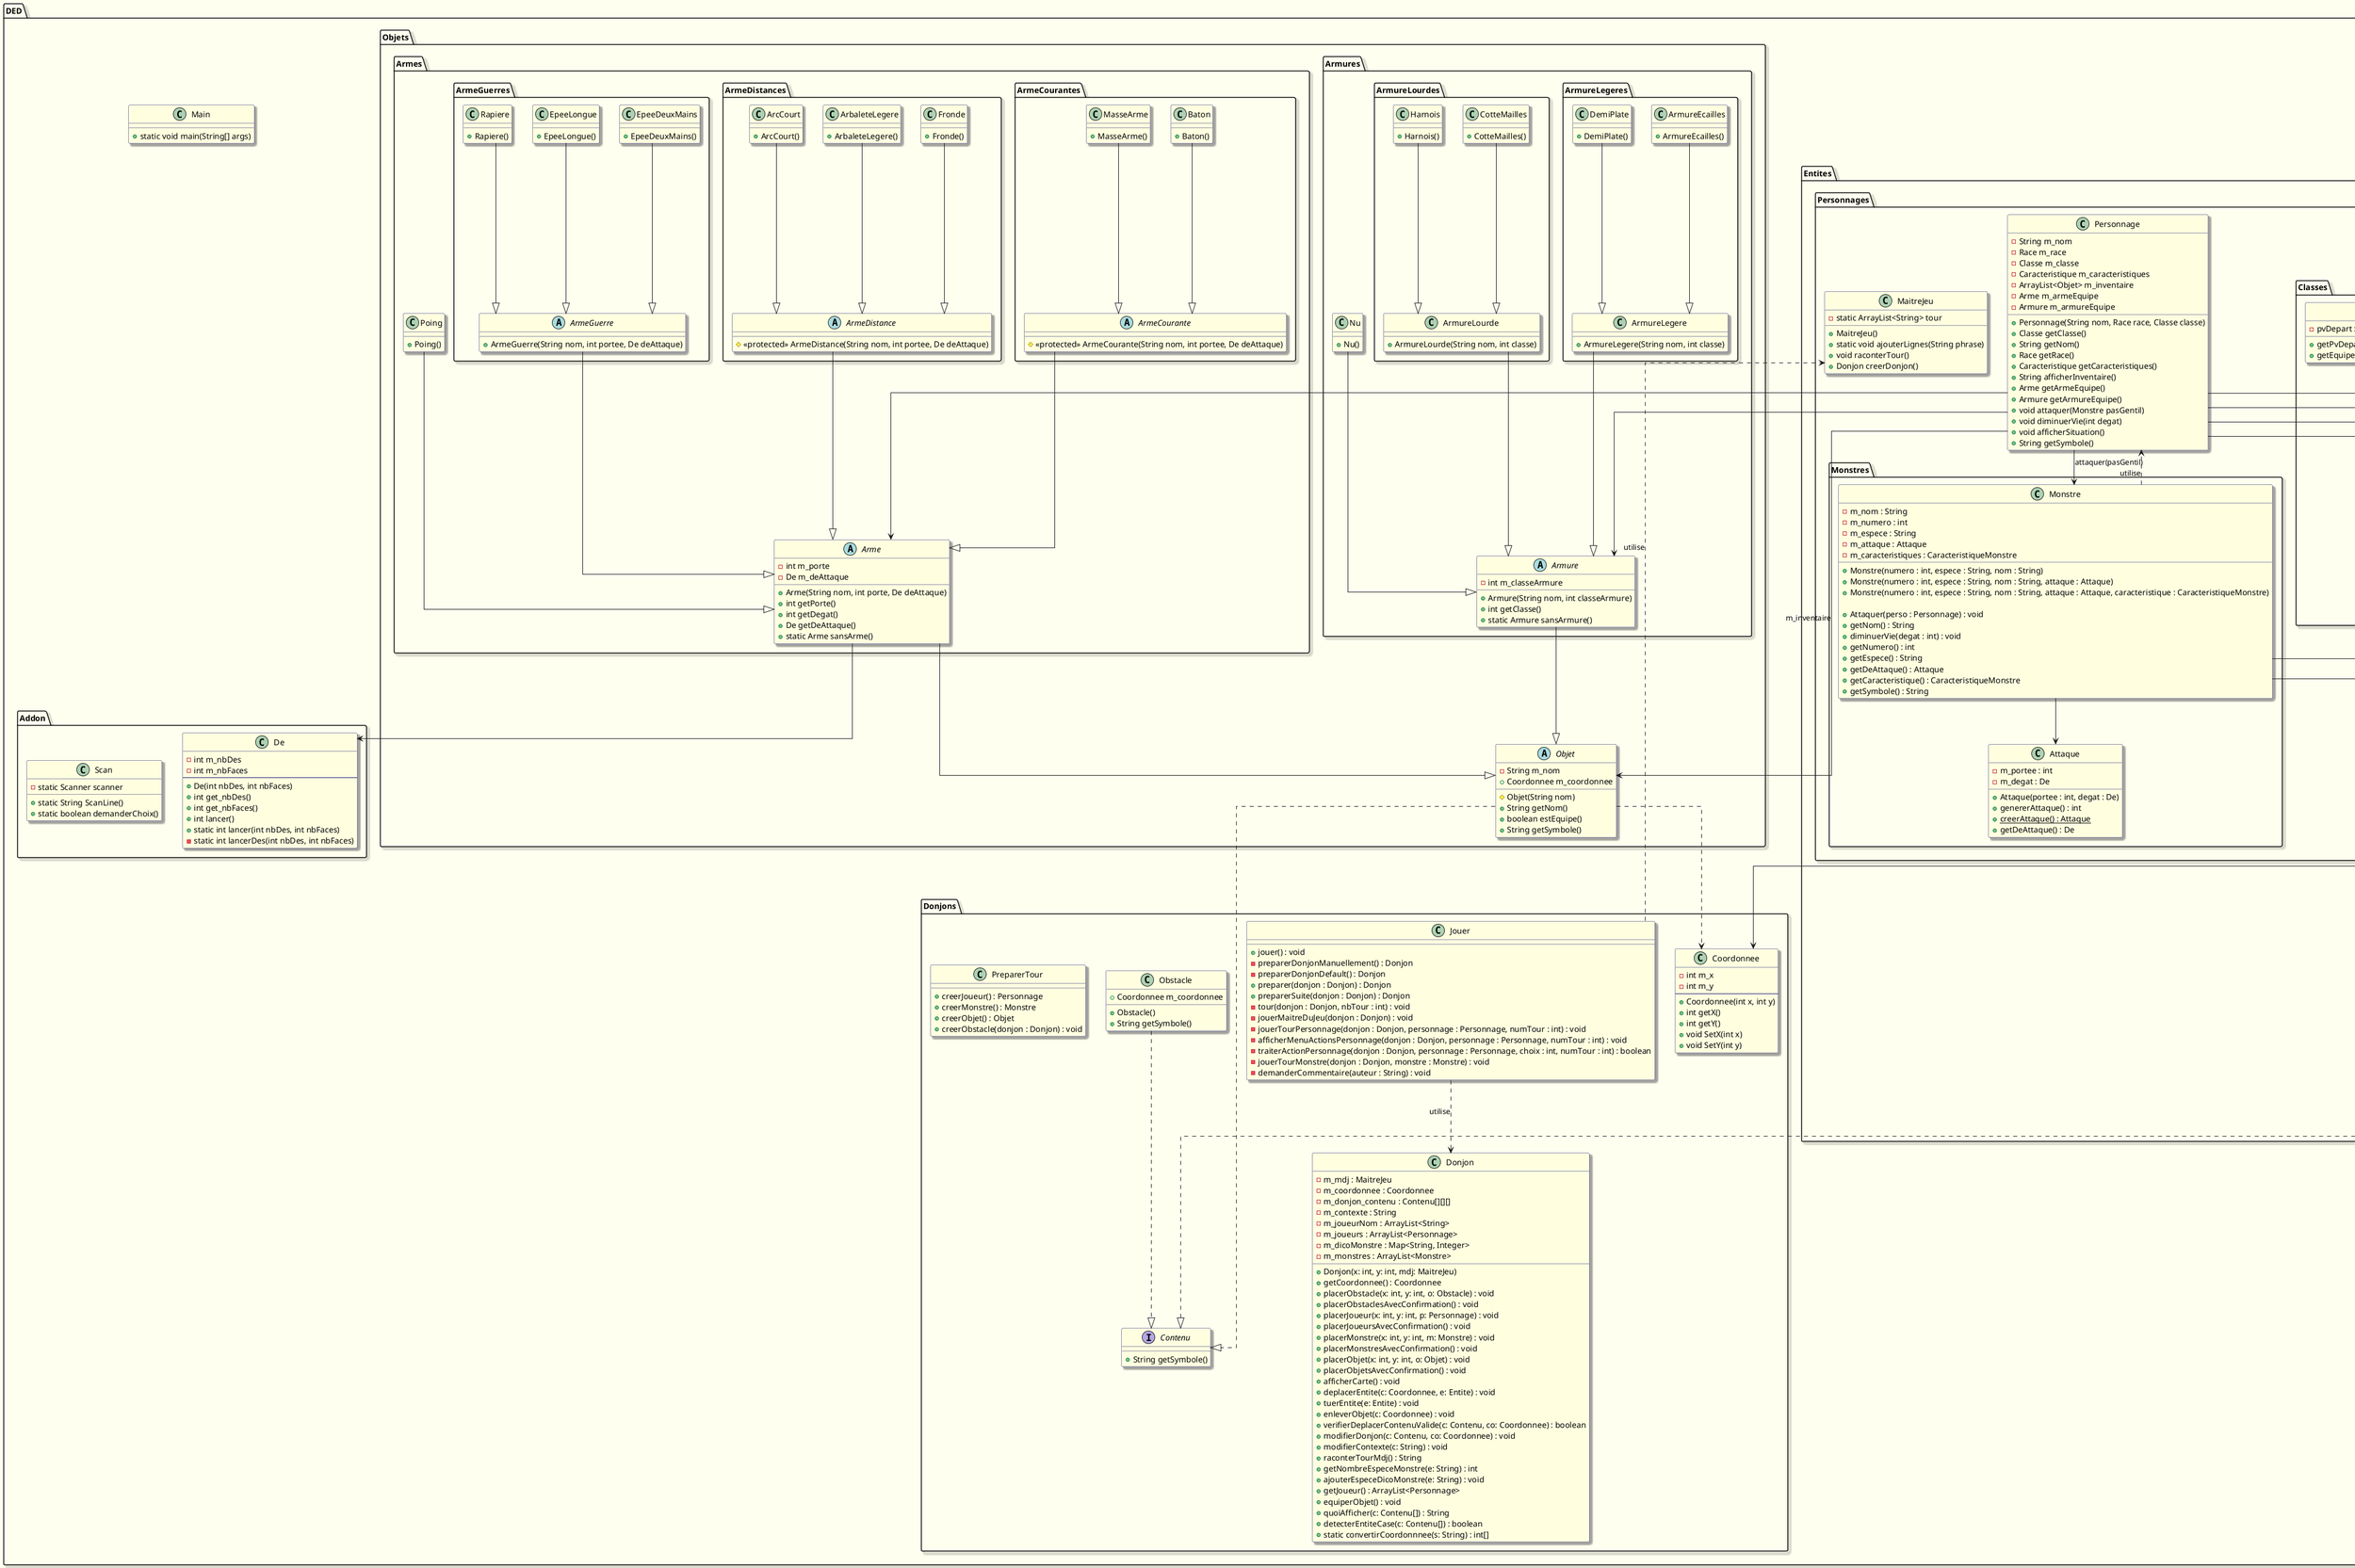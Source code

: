 @startuml
skinparam backGroundColor Ivory
skinparam linetype ortho
skinparam shadowing true
skinparam groupInheritance 2
skinparam class {
    BackgroundColor LightYellow
    BorderColor MidnightBlue
}

' Packages
package DED {
    package Addon {
        class De {
            - int m_nbDes
            - int m_nbFaces
            --
            + De(int nbDes, int nbFaces)
            + int get_nbDes()
            + int get_nbFaces()
            + int lancer()
            + static int lancer(int nbDes, int nbFaces)
            - static int lancerDes(int nbDes, int nbFaces)
        }

        class Scan {
            - static Scanner scanner
            + static String ScanLine()
            + static boolean demanderChoix()
        }
    }

    package Donjons {
        interface Contenu {
            + String getSymbole()
        }
        class Coordonnee {
            - int m_x
            - int m_y
            --
            + Coordonnee(int x, int y)
            + int getX()
            + int getY()
            + void SetX(int x)
            + void SetY(int y)
        }
        class Donjon {
            - m_mdj : MaitreJeu
            - m_coordonnee : Coordonnee
            - m_donjon_contenu : Contenu[][][]
            - m_contexte : String
            - m_joueurNom : ArrayList<String>
            - m_joueurs : ArrayList<Personnage>
            - m_dicoMonstre : Map<String, Integer>
            - m_monstres : ArrayList<Monstre>

            + Donjon(x: int, y: int, mdj: MaitreJeu)
            + getCoordonnee() : Coordonnee
            + placerObstacle(x: int, y: int, o: Obstacle) : void
            + placerObstaclesAvecConfirmation() : void
            + placerJoueur(x: int, y: int, p: Personnage) : void
            + placerJoueursAvecConfirmation() : void
            + placerMonstre(x: int, y: int, m: Monstre) : void
            + placerMonstresAvecConfirmation() : void
            + placerObjet(x: int, y: int, o: Objet) : void
            + placerObjetsAvecConfirmation() : void
            + afficherCarte() : void
            + deplacerEntite(c: Coordonnee, e: Entite) : void
            + tuerEntite(e: Entite) : void
            + enleverObjet(c: Coordonnee) : void
            + verifierDeplacerContenuValide(c: Contenu, co: Coordonnee) : boolean
            + modifierDonjon(c: Contenu, co: Coordonnee) : void
            + modifierContexte(c: String) : void
            + raconterTourMdj() : String
            + getNombreEspeceMonstre(e: String) : int
            + ajouterEspeceDicoMonstre(e: String) : void
            + getJoueur() : ArrayList<Personnage>
            + equiperObjet() : void
            + quoiAfficher(c: Contenu[]) : String
            + detecterEntiteCase(c: Contenu[]) : boolean
            + static convertirCoordonnnee(s: String) : int[]
        }

        class Jouer {
            + jouer() : void
            - preparerDonjonManuellement() : Donjon
            - preparerDonjonDefault() : Donjon
            + preparer(donjon : Donjon) : Donjon
            + preparerSuite(donjon : Donjon) : Donjon
            - tour(donjon : Donjon, nbTour : int) : void
            - jouerMaitreDuJeu(donjon : Donjon) : void
            - jouerTourPersonnage(donjon : Donjon, personnage : Personnage, numTour : int) : void
            - afficherMenuActionsPersonnage(donjon : Donjon, personnage : Personnage, numTour : int) : void
            - traiterActionPersonnage(donjon : Donjon, personnage : Personnage, choix : int, numTour : int) : boolean
            - jouerTourMonstre(donjon : Donjon, monstre : Monstre) : void
            - demanderCommentaire(auteur : String) : void
        }

        class Obstacle {
            + Coordonnee m_coordonnee
            + Obstacle()
            + String getSymbole()
        }
        class PreparerTour {
            +creerJoueur() : Personnage
            +creerMonstre() : Monstre
            +creerObjet() : Objet
            +creerObstacle(donjon : Donjon) : void
        }
    }

    package Entites {
        package Caracteristiques {
            class Caracteristique {
                - m_pv : int
                - m_force : int
                - m_dexterite : int
                - m_vitesse : int
                - m_initiative : int

                + Caracteristique(pv : int, force : int, dexterite : int, vitesse : int, initiative : int)
                + static creerCaracteristique(personnage : Personnage) : Caracteristique

                + getPv() : int
                + getForce() : int
                + getDexterite() : int
                + getVitesse() : int
                + getInitiative() : int

                + changerPv(changement : int) : void
                + changerForce(changement : int) : void
                + changerDexterite(changement : int) : void
                + changerVitesse(changement : int) : void
                + changerInitiative(changement : int) : void
            }

            class CaracteristiqueMonstre {
                - m_classeArmure : int

                + CaracteristiqueMonstre(pv : int, force : int, dexterite : int, classeArmure : int, vitesse : int, initiative : int)
                + static creerCaracteristique(monstre : Monstre) : CaracteristiqueMonstre

                + getClasseArmure() : int
                + changerClasseArmure(changement : int) : void
            }
        }

        package Personnages {
            package Classes {
                interface Classe {
                    + getPvDepart() : int
                    + getEquipementDepart() : ArrayList<Objet>
                }
                class Clerc {
                    - pvDepart : int = 16
                    + getPvDepart() : int
                    + getEquipementDepart() : ArrayList<Objet>
                }
                class Guerrier {
                    - pvDepart : int = 20
                    + getPvDepart() : int
                    + getEquipementDepart() : ArrayList<Objet>
                }
                class Magicien {
                    - pvDepart : int = 12
                    + getPvDepart() : int
                    + getEquipementDepart() : ArrayList<Objet>
                }
                class Roublard {
                    - pvDepart : int = 16
                    + getPvDepart() : int
                    + getEquipementDepart() : ArrayList<Objet>
                }
            }

            package Monstres {
                class Attaque {
                    - m_portee : int
                    - m_degat : De
                    + Attaque(portee : int, degat : De)
                    + genererAttaque() : int
                    + creerAttaque() : Attaque {static}
                    + getDeAttaque() : De
                }

                class Monstre {
                    - m_nom : String
                    - m_numero : int
                    - m_espece : String
                    - m_attaque : Attaque
                    - m_caracteristiques : CaracteristiqueMonstre

                    + Monstre(numero : int, espece : String, nom : String)
                    + Monstre(numero : int, espece : String, nom : String, attaque : Attaque)
                    + Monstre(numero : int, espece : String, nom : String, attaque : Attaque, caracteristique : CaracteristiqueMonstre)

                    + Attaquer(perso : Personnage) : void
                    + getNom() : String
                    + diminuerVie(degat : int) : void
                    + getNumero() : int
                    + getEspece() : String
                    + getDeAttaque() : Attaque
                    + getCaracteristique() : CaracteristiqueMonstre
                    + getSymbole() : String
                }
            }

            package Races {
                interface Race {
                    + getRace() : String
                    + getPvAugmente() : int
                    + getForceAugmentee() : int
                    + getDexteriteAugmentee() : int
                    + getVitesseAugmentee() : int
                    + getInitiativeAugmentee() : int
                }
                class Elfe {
                    + getRace() : String
                    + getPvAugmente() : int
                    + getForceAugmentee() : int
                    + getDexteriteAugmentee() : int
                    + getVitesseAugmentee() : int
                    + getInitiativeAugmentee() : int
                }
                class Halfelin {
                    + getRace() : String
                    + getPvAugmente() : int
                    + getForceAugmentee() : int
                    + getDexteriteAugmentee() : int
                    + getVitesseAugmentee() : int
                    + getInitiativeAugmentee() : int
                }
                class Humain {
                    + getRace() : String
                    + getPvAugmente() : int
                    + getForceAugmentee() : int
                    + getDexteriteAugmentee() : int
                    + getVitesseAugmentee() : int
                    + getInitiativeAugmentee() : int
                }
                class Nain {
                    + getRace() : String
                    + getPvAugmente() : int
                    + getForceAugmentee() : int
                    + getDexteriteAugmentee() : int
                    + getVitesseAugmentee() : int
                    + getInitiativeAugmentee() : int
                }
            }

            class MaitreJeu {
                - static ArrayList<String> tour
                + MaitreJeu()
                + static void ajouterLignes(String phrase)
                + void raconterTour()
                + Donjon creerDonjon()
            }

            class Personnage {
                - String m_nom
                - Race m_race
                - Classe m_classe
                - Caracteristique m_caracteristiques
                - ArrayList<Objet> m_inventaire
                - Arme m_armeEquipe
                - Armure m_armureEquipe

                + Personnage(String nom, Race race, Classe classe)
                + Classe getClasse()
                + String getNom()
                + Race getRace()
                + Caracteristique getCaracteristiques()
                + String afficherInventaire()
                + Arme getArmeEquipe()
                + Armure getArmureEquipe()
                + void attaquer(Monstre pasGentil)
                + void diminuerVie(int degat)
                + void afficherSituation()
                + String getSymbole()
            }
        }
        class Entite {
            - Coordonnee m_coordonnee
            + Coordonnee getCoordonnee()
            + void setCoordonnee(int x, int y)
        }
    }

    package Objets {
        package Armes {
            package ArmeCourantes {
                abstract class ArmeCourante {
                    # <<protected>> ArmeCourante(String nom, int portee, De deAttaque)
                }
                class Baton {
                    + Baton()
                }
                class MasseArme {
                    + MasseArme()
                }
            }

            package ArmeDistances {
                abstract class ArmeDistance {
                    # <<protected>> ArmeDistance(String nom, int portee, De deAttaque)
                }
                class ArbaleteLegere {
                    + ArbaleteLegere()
                }
                class ArcCourt {
                    + ArcCourt()
                }
                class Fronde {
                    + Fronde()
                }
            }

            package ArmeGuerres {
                abstract class ArmeGuerre {
                    + ArmeGuerre(String nom, int portee, De deAttaque)
                }
                class EpeeLongue {
                    + EpeeLongue()
                }
                class Rapiere {
                    + Rapiere()
                }
                class EpeeDeuxMains {
                    + EpeeDeuxMains()
                  }
            }
            abstract class Arme {
                - int m_porte
                - De m_deAttaque
                + Arme(String nom, int porte, De deAttaque)
                + int getPorte()
                + int getDegat()
                + De getDeAttaque()
                + static Arme sansArme()
            }
            class Poing {
                + Poing()
            }
        }
        package Armures {
            package ArmureLegeres {
                class ArmureEcailles {
                    + ArmureEcailles()
                }
                class ArmureLegere {
                    + ArmureLegere(String nom, int classe)
                }
                class DemiPlate {
                    + DemiPlate()
                }
            }

            package ArmureLourdes {
                class ArmureLourde {
                    + ArmureLourde(String nom, int classe)
                }
                class CotteMailles {
                    + CotteMailles()
                }
                class Harnois {
                    + Harnois()
                }
            }
            abstract class Armure {
                - int m_classeArmure
                + Armure(String nom, int classeArmure)
                + int getClasse()
                + static Armure sansArmure()
            }
            class Nu {
                + Nu()
            }
        }
        abstract class Objet {
            - String m_nom
            + Coordonnee m_coordonnee
            # Objet(String nom)
            + String getNom()
            + boolean estEquipe()
            + String getSymbole()
        }
    }

    package Sort {
        class ArmeMagique {
            + lancer(lanceur : Personnage, donjon : Donjon)
          }
        class BoogieWoogie {
            + lancer(lanceur : Personnage, donjon : Donjon)
          }
        class Guerison {
             + lancer(lanceur : Personnage, donjon : Donjon)
           }
        interface Sort {
        }
    }

    class Main {
        + static void main(String[] args)
    }
}

ArmeMagique ..|> Sort
BoogieWoogie ..|> Sort
Guerison ..|> Sort

Jouer ..> MaitreJeu : utilise
Jouer ..> Donjon : utilise
Obstacle ..|> Contenu
CaracteristiqueMonstre --|> Caracteristique

Clerc ..|> Classe
Guerrier ..|> Classe
Magicien ..|> Classe
Roublard ..|> Classe

Monstre --|> Entite
Monstre --> Attaque
Monstre --> CaracteristiqueMonstre
Monstre ..> Personnage : utilise

Elfe ..|> Race
Halfelin ..|> Race
Humain ..|> Race
Nain ..|> Race

Personnage --> Entite
Personnage --> Race
Personnage --> Classe
Personnage --> Caracteristique
Personnage --> Objet : m_inventaire
Personnage --> Arme
Personnage --> Armure
Personnage --> Monstre : attaquer(pasGentil)

Entite ..|> Contenu
Entite --> Coordonnee

Arme --> De
Arme --|> Objet
Poing --|> Arme

ArmeCourante --|> Arme
Baton --|> ArmeCourante
MasseArme --|> ArmeCourante

ArmeDistance --|> Arme
ArbaleteLegere --|> ArmeDistance
ArcCourt --|> ArmeDistance
Fronde --|> ArmeDistance

ArmeGuerre --|> Arme
EpeeLongue --|> ArmeGuerre
Rapiere --|> ArmeGuerre
EpeeDeuxMains --|> ArmeGuerre

Armure --|> Objet
Nu --|> Armure

ArmureLegere --|> Armure
ArmureEcailles --|> ArmureLegere
DemiPlate --|> ArmureLegere

ArmureLourde --|> Armure
CotteMailles --|> ArmureLourde
Harnois --|> ArmureLourde

Objet ..> Coordonnee
Objet ..|> Contenu

@enduml
